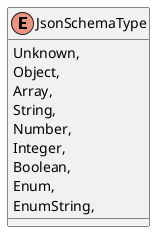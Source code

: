 @startuml
enum JsonSchemaType {
    Unknown,
    Object,
    Array,
    String,
    Number,
    Integer,
    Boolean,
    Enum,
    EnumString,
}
@enduml
